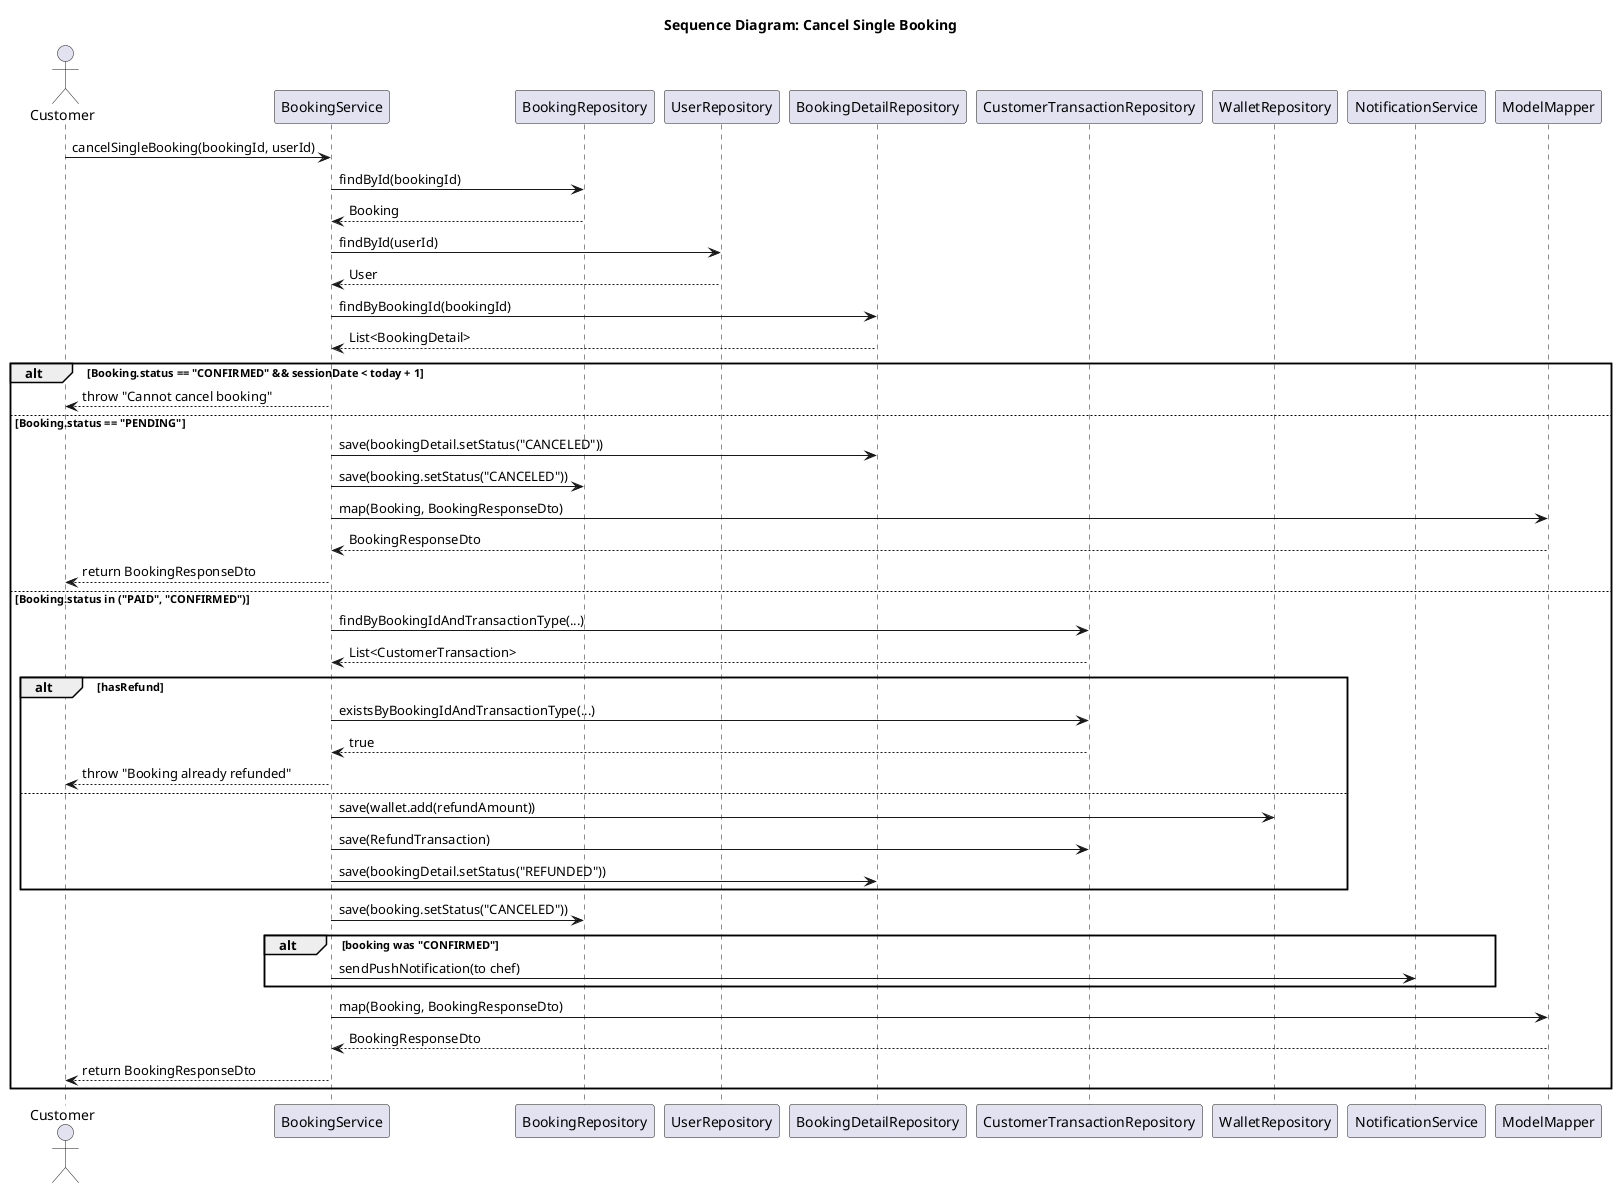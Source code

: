 @startuml
title Sequence Diagram: Cancel Single Booking

actor Customer
participant "BookingService" as Service
participant "BookingRepository" as BookingRepo
participant "UserRepository" as UserRepo
participant "BookingDetailRepository" as DetailRepo
participant "CustomerTransactionRepository" as TransactionRepo
participant "WalletRepository" as WalletRepo
participant "NotificationService" as Notification
participant "ModelMapper" as Mapper

Customer -> Service : cancelSingleBooking(bookingId, userId)
Service -> BookingRepo : findById(bookingId)
BookingRepo --> Service : Booking

Service -> UserRepo : findById(userId)
UserRepo --> Service : User

Service -> DetailRepo : findByBookingId(bookingId)
DetailRepo --> Service : List<BookingDetail>

alt Booking.status == "CONFIRMED" && sessionDate < today + 1
    Service --> Customer : throw "Cannot cancel booking"
else Booking.status == "PENDING"
    Service -> DetailRepo : save(bookingDetail.setStatus("CANCELED"))
    Service -> BookingRepo : save(booking.setStatus("CANCELED"))
    Service -> Mapper : map(Booking, BookingResponseDto)
    Mapper --> Service : BookingResponseDto
    Service --> Customer : return BookingResponseDto
else Booking.status in ("PAID", "CONFIRMED")
    Service -> TransactionRepo : findByBookingIdAndTransactionType(...)
    TransactionRepo --> Service : List<CustomerTransaction>

    alt hasRefund
        Service -> TransactionRepo : existsByBookingIdAndTransactionType(...)
        TransactionRepo --> Service : true
        Service --> Customer : throw "Booking already refunded"
    else
        Service -> WalletRepo : save(wallet.add(refundAmount))
        Service -> TransactionRepo : save(RefundTransaction)
        Service -> DetailRepo : save(bookingDetail.setStatus("REFUNDED"))
    end

    Service -> BookingRepo : save(booking.setStatus("CANCELED"))

    alt booking was "CONFIRMED"
        Service -> Notification : sendPushNotification(to chef)
    end

    Service -> Mapper : map(Booking, BookingResponseDto)
    Mapper --> Service : BookingResponseDto
    Service --> Customer : return BookingResponseDto
end

@enduml
